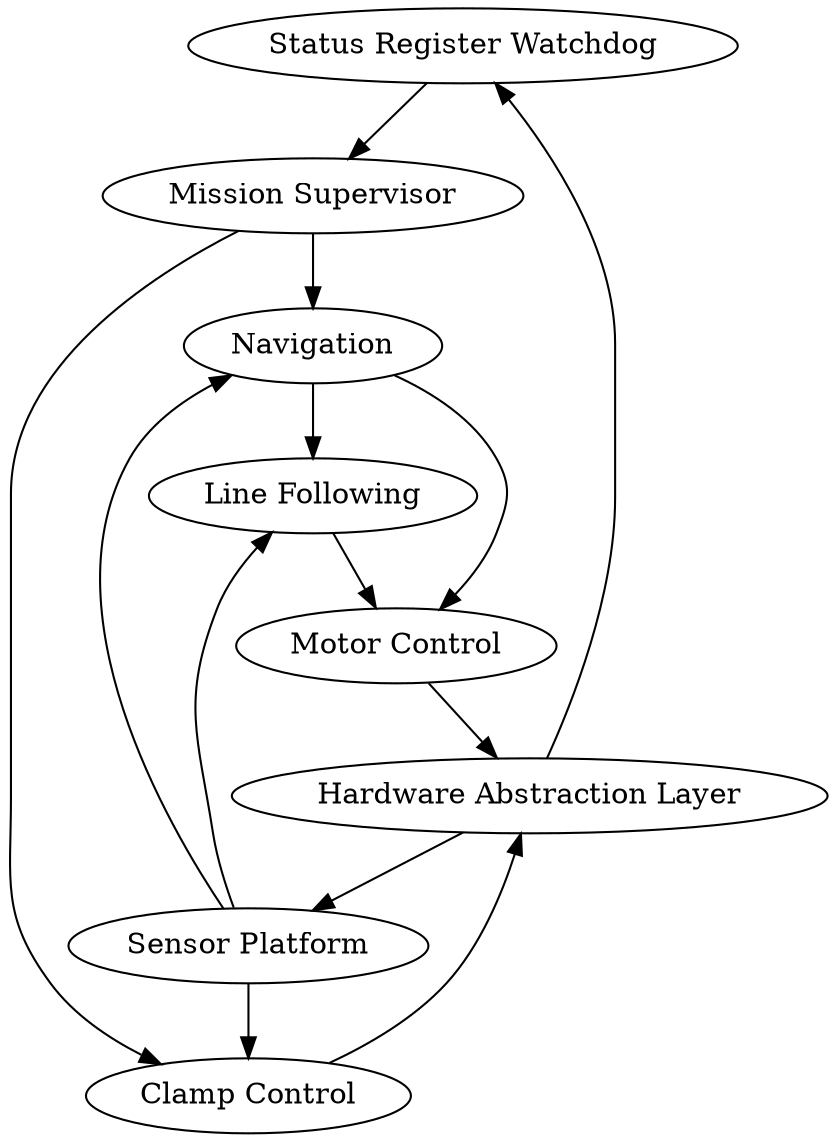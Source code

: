 digraph layout {
    "Status Register Watchdog" -> "Mission Supervisor";
    "Mission Supervisor" -> "Navigation";
    "Navigation" -> "Line Following";
    "Line Following" -> "Motor Control";
    "Navigation" -> "Motor Control";
    "Mission Supervisor" -> "Clamp Control";
    "Motor Control" -> "Hardware Abstraction Layer";
    "Sensor Platform" -> "Clamp Control";
    "Sensor Platform" -> "Line Following";
    "Sensor Platform" -> "Navigation";
    "Clamp Control" -> "Hardware Abstraction Layer";
    "Hardware Abstraction Layer" -> "Sensor Platform";
    "Hardware Abstraction Layer" -> "Status Register Watchdog";
}
